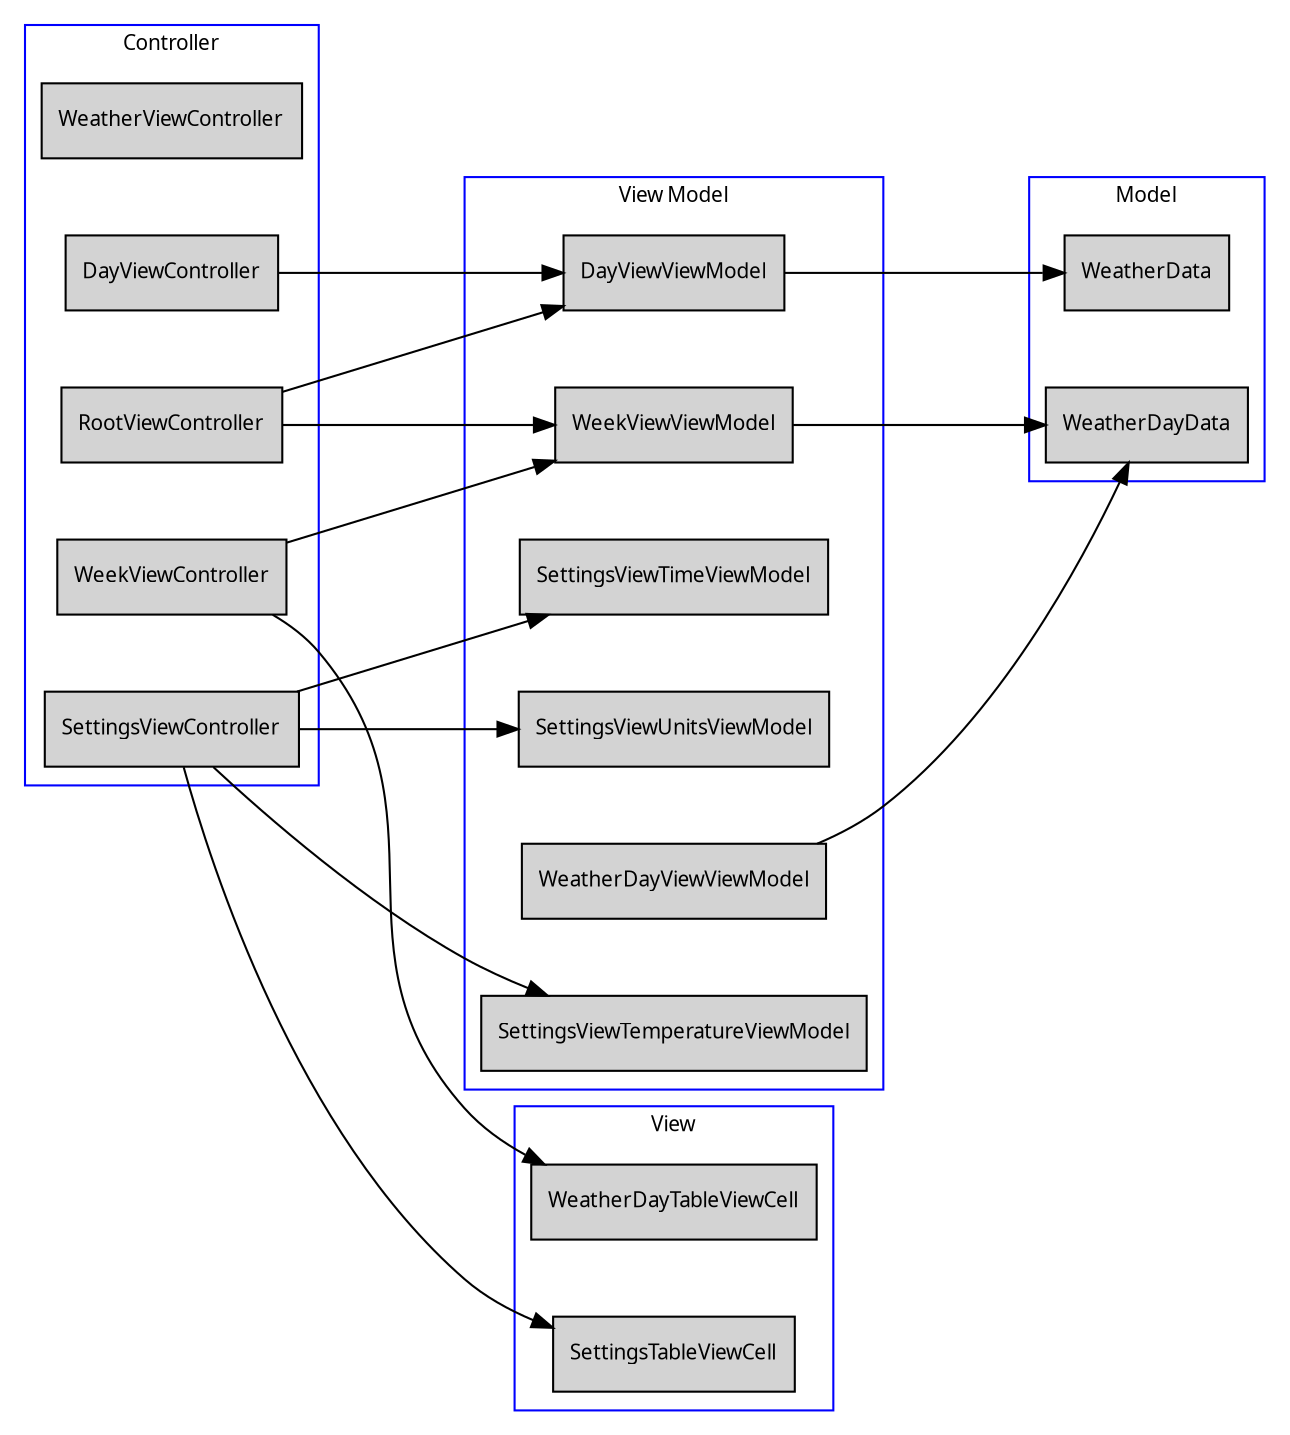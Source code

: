 digraph G {rankdir= LR ranksep = 1.2 nodesep = 0.5

    graph [fontsize=10 fontname="Verdana" compound=true];
    node [shape=record fontsize=10 fontname="Verdana"];

    subgraph cluster1 {

        color=lightgrey;
        node [style=filled];
        color=blue
        label = "Controller";
WeatherViewController,RootViewController,SettingsViewController,WeekViewController,DayViewController;
    }

    subgraph cluster2 {

        rank="same";
        node [style=filled];
        color=blue
        label = "View";
WeatherDayTableViewCell,SettingsTableViewCell;
    }

    subgraph cluster3 {

        node [style=filled];
        color=blue
        label = "View Model";
SettingsViewTemperatureViewModel,SettingsViewTimeViewModel,SettingsViewUnitsViewModel,DayViewViewModel,WeatherDayViewViewModel,WeekViewViewModel;
    }

    subgraph cluster4 {

        node [style=filled];
        color=blue
        label = "Model";
WeatherData,WeatherDayData;
    }
WeekViewController -> WeekViewViewModel;
WeekViewController -> WeatherDayTableViewCell;
DayViewController -> DayViewViewModel;
WeekViewViewModel -> WeatherDayData;
DayViewViewModel -> WeatherData;
WeatherDayViewViewModel -> WeatherDayData;
RootViewController -> DayViewViewModel;
RootViewController -> WeekViewViewModel;
SettingsViewController -> SettingsTableViewCell;
SettingsViewController -> SettingsViewTimeViewModel;
SettingsViewController -> SettingsViewUnitsViewModel;
SettingsViewController -> SettingsViewTemperatureViewModel;
}